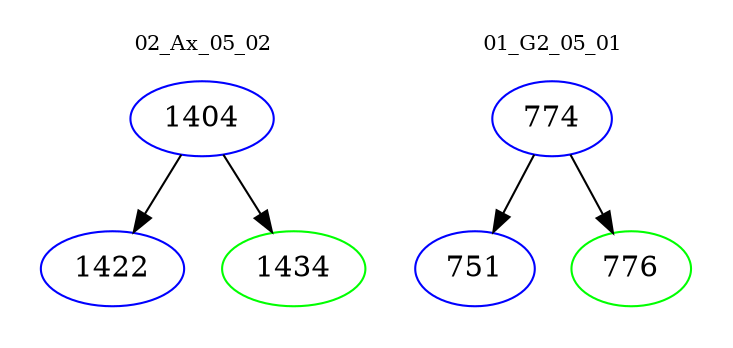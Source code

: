 digraph{
subgraph cluster_0 {
color = white
label = "02_Ax_05_02";
fontsize=10;
T0_1404 [label="1404", color="blue"]
T0_1404 -> T0_1422 [color="black"]
T0_1422 [label="1422", color="blue"]
T0_1404 -> T0_1434 [color="black"]
T0_1434 [label="1434", color="green"]
}
subgraph cluster_1 {
color = white
label = "01_G2_05_01";
fontsize=10;
T1_774 [label="774", color="blue"]
T1_774 -> T1_751 [color="black"]
T1_751 [label="751", color="blue"]
T1_774 -> T1_776 [color="black"]
T1_776 [label="776", color="green"]
}
}
